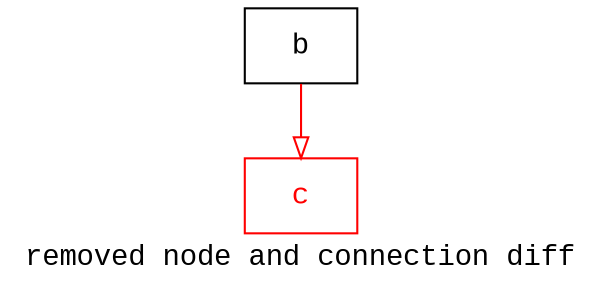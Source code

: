 digraph D {
    label="removed node and connection diff";
    tooltip="removed node and connection diff";
    bgcolor="#ffffff";
    fontcolor="#000000";
    fontname="Courier New";
    
    node1 [color="#000000",fontcolor="#000000",fontname="Courier New",shape="rectangle",tooltip="b",label="b"]
    
    node2 [color="#ff0000",fontcolor="#ff0000",fontname="Courier New",shape="rectangle",tooltip="c",label="c"]
    
    node1 -> node2 [arrowhead="empty",color="#ff0000",tooltip="b\n   ->\nc",]
}
